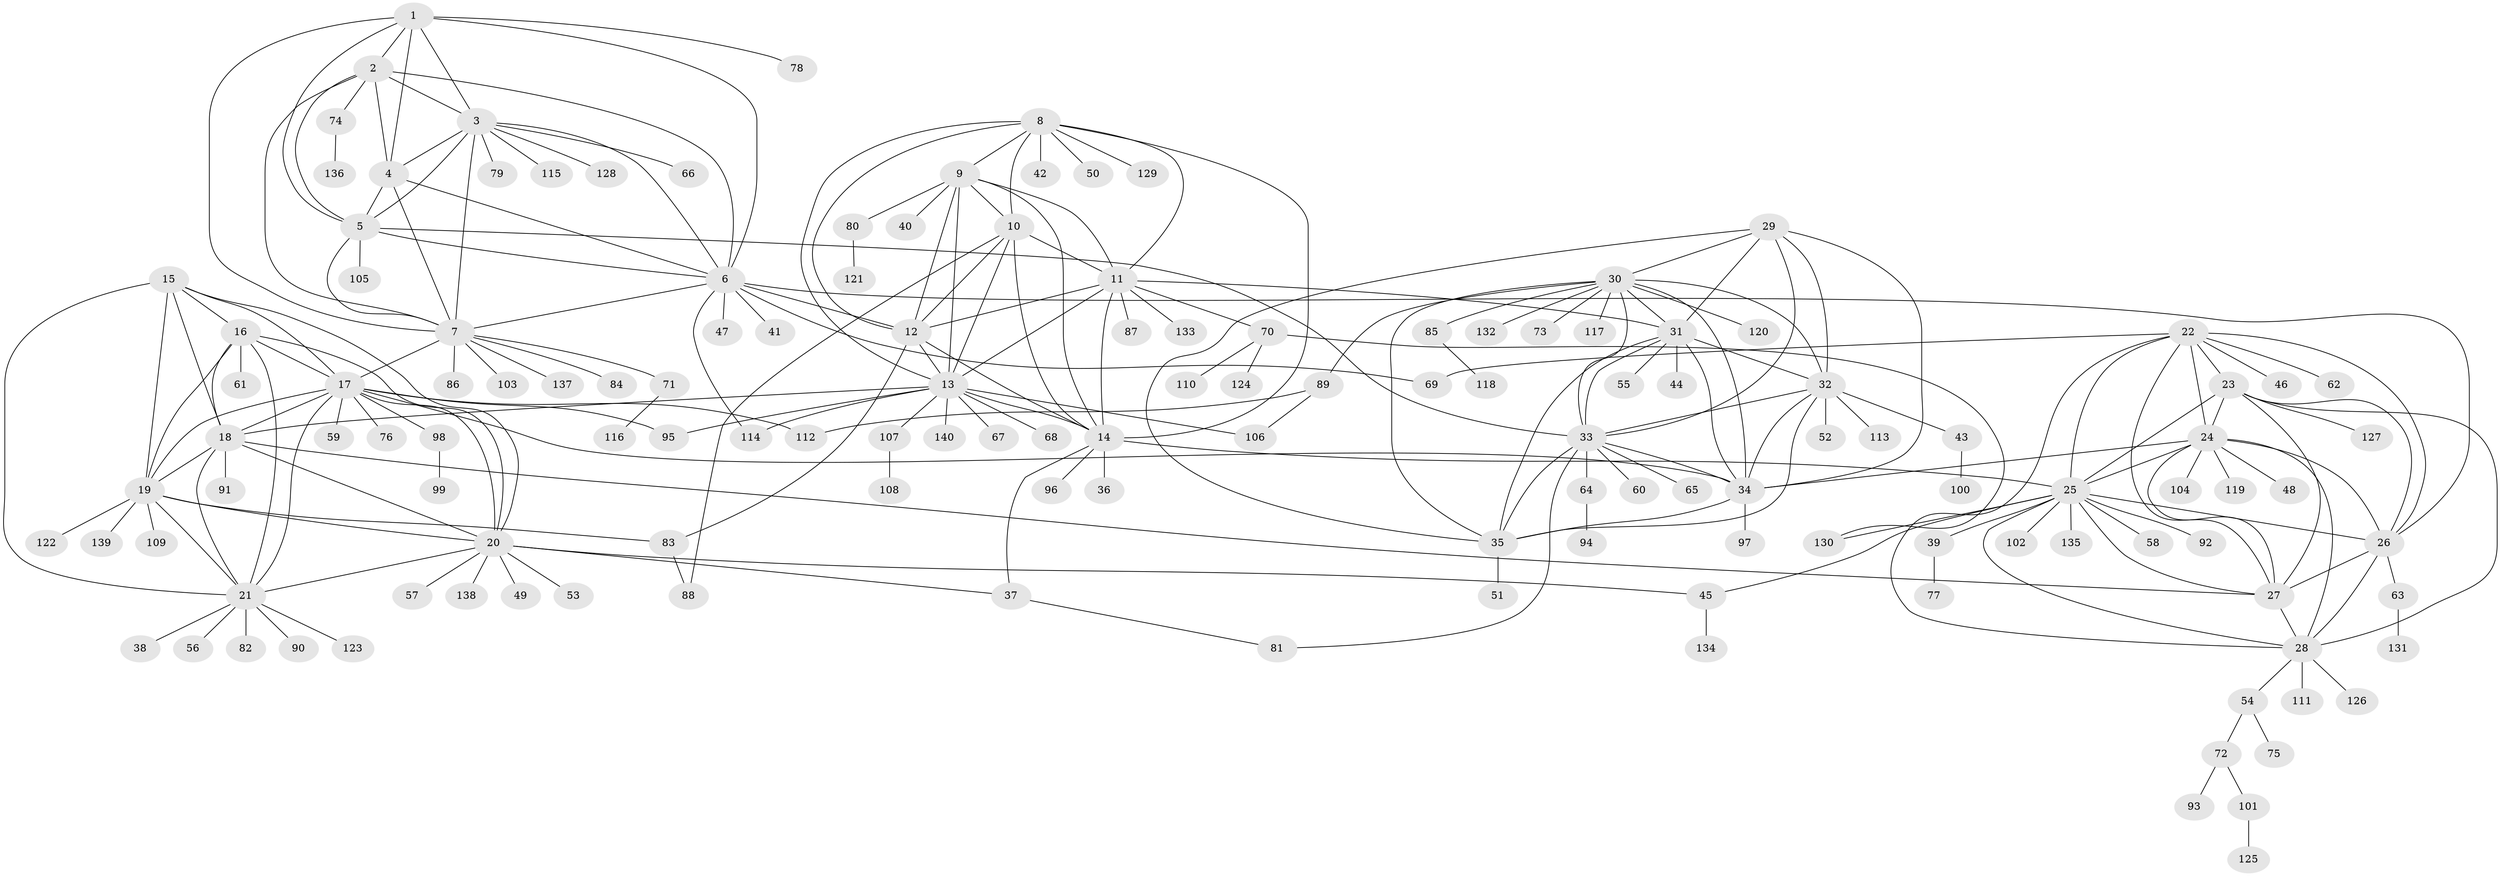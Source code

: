 // coarse degree distribution, {5: 0.027522935779816515, 11: 0.027522935779816515, 7: 0.027522935779816515, 10: 0.027522935779816515, 6: 0.027522935779816515, 9: 0.027522935779816515, 15: 0.009174311926605505, 4: 0.01834862385321101, 12: 0.009174311926605505, 8: 0.009174311926605505, 1: 0.6513761467889908, 3: 0.03669724770642202, 2: 0.10091743119266056}
// Generated by graph-tools (version 1.1) at 2025/24/03/03/25 07:24:17]
// undirected, 140 vertices, 231 edges
graph export_dot {
graph [start="1"]
  node [color=gray90,style=filled];
  1;
  2;
  3;
  4;
  5;
  6;
  7;
  8;
  9;
  10;
  11;
  12;
  13;
  14;
  15;
  16;
  17;
  18;
  19;
  20;
  21;
  22;
  23;
  24;
  25;
  26;
  27;
  28;
  29;
  30;
  31;
  32;
  33;
  34;
  35;
  36;
  37;
  38;
  39;
  40;
  41;
  42;
  43;
  44;
  45;
  46;
  47;
  48;
  49;
  50;
  51;
  52;
  53;
  54;
  55;
  56;
  57;
  58;
  59;
  60;
  61;
  62;
  63;
  64;
  65;
  66;
  67;
  68;
  69;
  70;
  71;
  72;
  73;
  74;
  75;
  76;
  77;
  78;
  79;
  80;
  81;
  82;
  83;
  84;
  85;
  86;
  87;
  88;
  89;
  90;
  91;
  92;
  93;
  94;
  95;
  96;
  97;
  98;
  99;
  100;
  101;
  102;
  103;
  104;
  105;
  106;
  107;
  108;
  109;
  110;
  111;
  112;
  113;
  114;
  115;
  116;
  117;
  118;
  119;
  120;
  121;
  122;
  123;
  124;
  125;
  126;
  127;
  128;
  129;
  130;
  131;
  132;
  133;
  134;
  135;
  136;
  137;
  138;
  139;
  140;
  1 -- 2;
  1 -- 3;
  1 -- 4;
  1 -- 5;
  1 -- 6;
  1 -- 7;
  1 -- 78;
  2 -- 3;
  2 -- 4;
  2 -- 5;
  2 -- 6;
  2 -- 7;
  2 -- 74;
  3 -- 4;
  3 -- 5;
  3 -- 6;
  3 -- 7;
  3 -- 66;
  3 -- 79;
  3 -- 115;
  3 -- 128;
  4 -- 5;
  4 -- 6;
  4 -- 7;
  5 -- 6;
  5 -- 7;
  5 -- 33;
  5 -- 105;
  6 -- 7;
  6 -- 12;
  6 -- 26;
  6 -- 41;
  6 -- 47;
  6 -- 69;
  6 -- 114;
  7 -- 17;
  7 -- 71;
  7 -- 84;
  7 -- 86;
  7 -- 103;
  7 -- 137;
  8 -- 9;
  8 -- 10;
  8 -- 11;
  8 -- 12;
  8 -- 13;
  8 -- 14;
  8 -- 42;
  8 -- 50;
  8 -- 129;
  9 -- 10;
  9 -- 11;
  9 -- 12;
  9 -- 13;
  9 -- 14;
  9 -- 40;
  9 -- 80;
  10 -- 11;
  10 -- 12;
  10 -- 13;
  10 -- 14;
  10 -- 88;
  11 -- 12;
  11 -- 13;
  11 -- 14;
  11 -- 31;
  11 -- 70;
  11 -- 87;
  11 -- 133;
  12 -- 13;
  12 -- 14;
  12 -- 83;
  13 -- 14;
  13 -- 18;
  13 -- 67;
  13 -- 68;
  13 -- 95;
  13 -- 106;
  13 -- 107;
  13 -- 114;
  13 -- 140;
  14 -- 25;
  14 -- 36;
  14 -- 37;
  14 -- 96;
  15 -- 16;
  15 -- 17;
  15 -- 18;
  15 -- 19;
  15 -- 20;
  15 -- 21;
  16 -- 17;
  16 -- 18;
  16 -- 19;
  16 -- 20;
  16 -- 21;
  16 -- 61;
  17 -- 18;
  17 -- 19;
  17 -- 20;
  17 -- 21;
  17 -- 34;
  17 -- 59;
  17 -- 76;
  17 -- 95;
  17 -- 98;
  17 -- 112;
  18 -- 19;
  18 -- 20;
  18 -- 21;
  18 -- 27;
  18 -- 91;
  19 -- 20;
  19 -- 21;
  19 -- 83;
  19 -- 109;
  19 -- 122;
  19 -- 139;
  20 -- 21;
  20 -- 37;
  20 -- 45;
  20 -- 49;
  20 -- 53;
  20 -- 57;
  20 -- 138;
  21 -- 38;
  21 -- 56;
  21 -- 82;
  21 -- 90;
  21 -- 123;
  22 -- 23;
  22 -- 24;
  22 -- 25;
  22 -- 26;
  22 -- 27;
  22 -- 28;
  22 -- 46;
  22 -- 62;
  22 -- 69;
  23 -- 24;
  23 -- 25;
  23 -- 26;
  23 -- 27;
  23 -- 28;
  23 -- 127;
  24 -- 25;
  24 -- 26;
  24 -- 27;
  24 -- 28;
  24 -- 34;
  24 -- 48;
  24 -- 104;
  24 -- 119;
  25 -- 26;
  25 -- 27;
  25 -- 28;
  25 -- 39;
  25 -- 45;
  25 -- 58;
  25 -- 92;
  25 -- 102;
  25 -- 130;
  25 -- 135;
  26 -- 27;
  26 -- 28;
  26 -- 63;
  27 -- 28;
  28 -- 54;
  28 -- 111;
  28 -- 126;
  29 -- 30;
  29 -- 31;
  29 -- 32;
  29 -- 33;
  29 -- 34;
  29 -- 35;
  30 -- 31;
  30 -- 32;
  30 -- 33;
  30 -- 34;
  30 -- 35;
  30 -- 73;
  30 -- 85;
  30 -- 89;
  30 -- 117;
  30 -- 120;
  30 -- 132;
  31 -- 32;
  31 -- 33;
  31 -- 34;
  31 -- 35;
  31 -- 44;
  31 -- 55;
  32 -- 33;
  32 -- 34;
  32 -- 35;
  32 -- 43;
  32 -- 52;
  32 -- 113;
  33 -- 34;
  33 -- 35;
  33 -- 60;
  33 -- 64;
  33 -- 65;
  33 -- 81;
  34 -- 35;
  34 -- 97;
  35 -- 51;
  37 -- 81;
  39 -- 77;
  43 -- 100;
  45 -- 134;
  54 -- 72;
  54 -- 75;
  63 -- 131;
  64 -- 94;
  70 -- 110;
  70 -- 124;
  70 -- 130;
  71 -- 116;
  72 -- 93;
  72 -- 101;
  74 -- 136;
  80 -- 121;
  83 -- 88;
  85 -- 118;
  89 -- 106;
  89 -- 112;
  98 -- 99;
  101 -- 125;
  107 -- 108;
}
